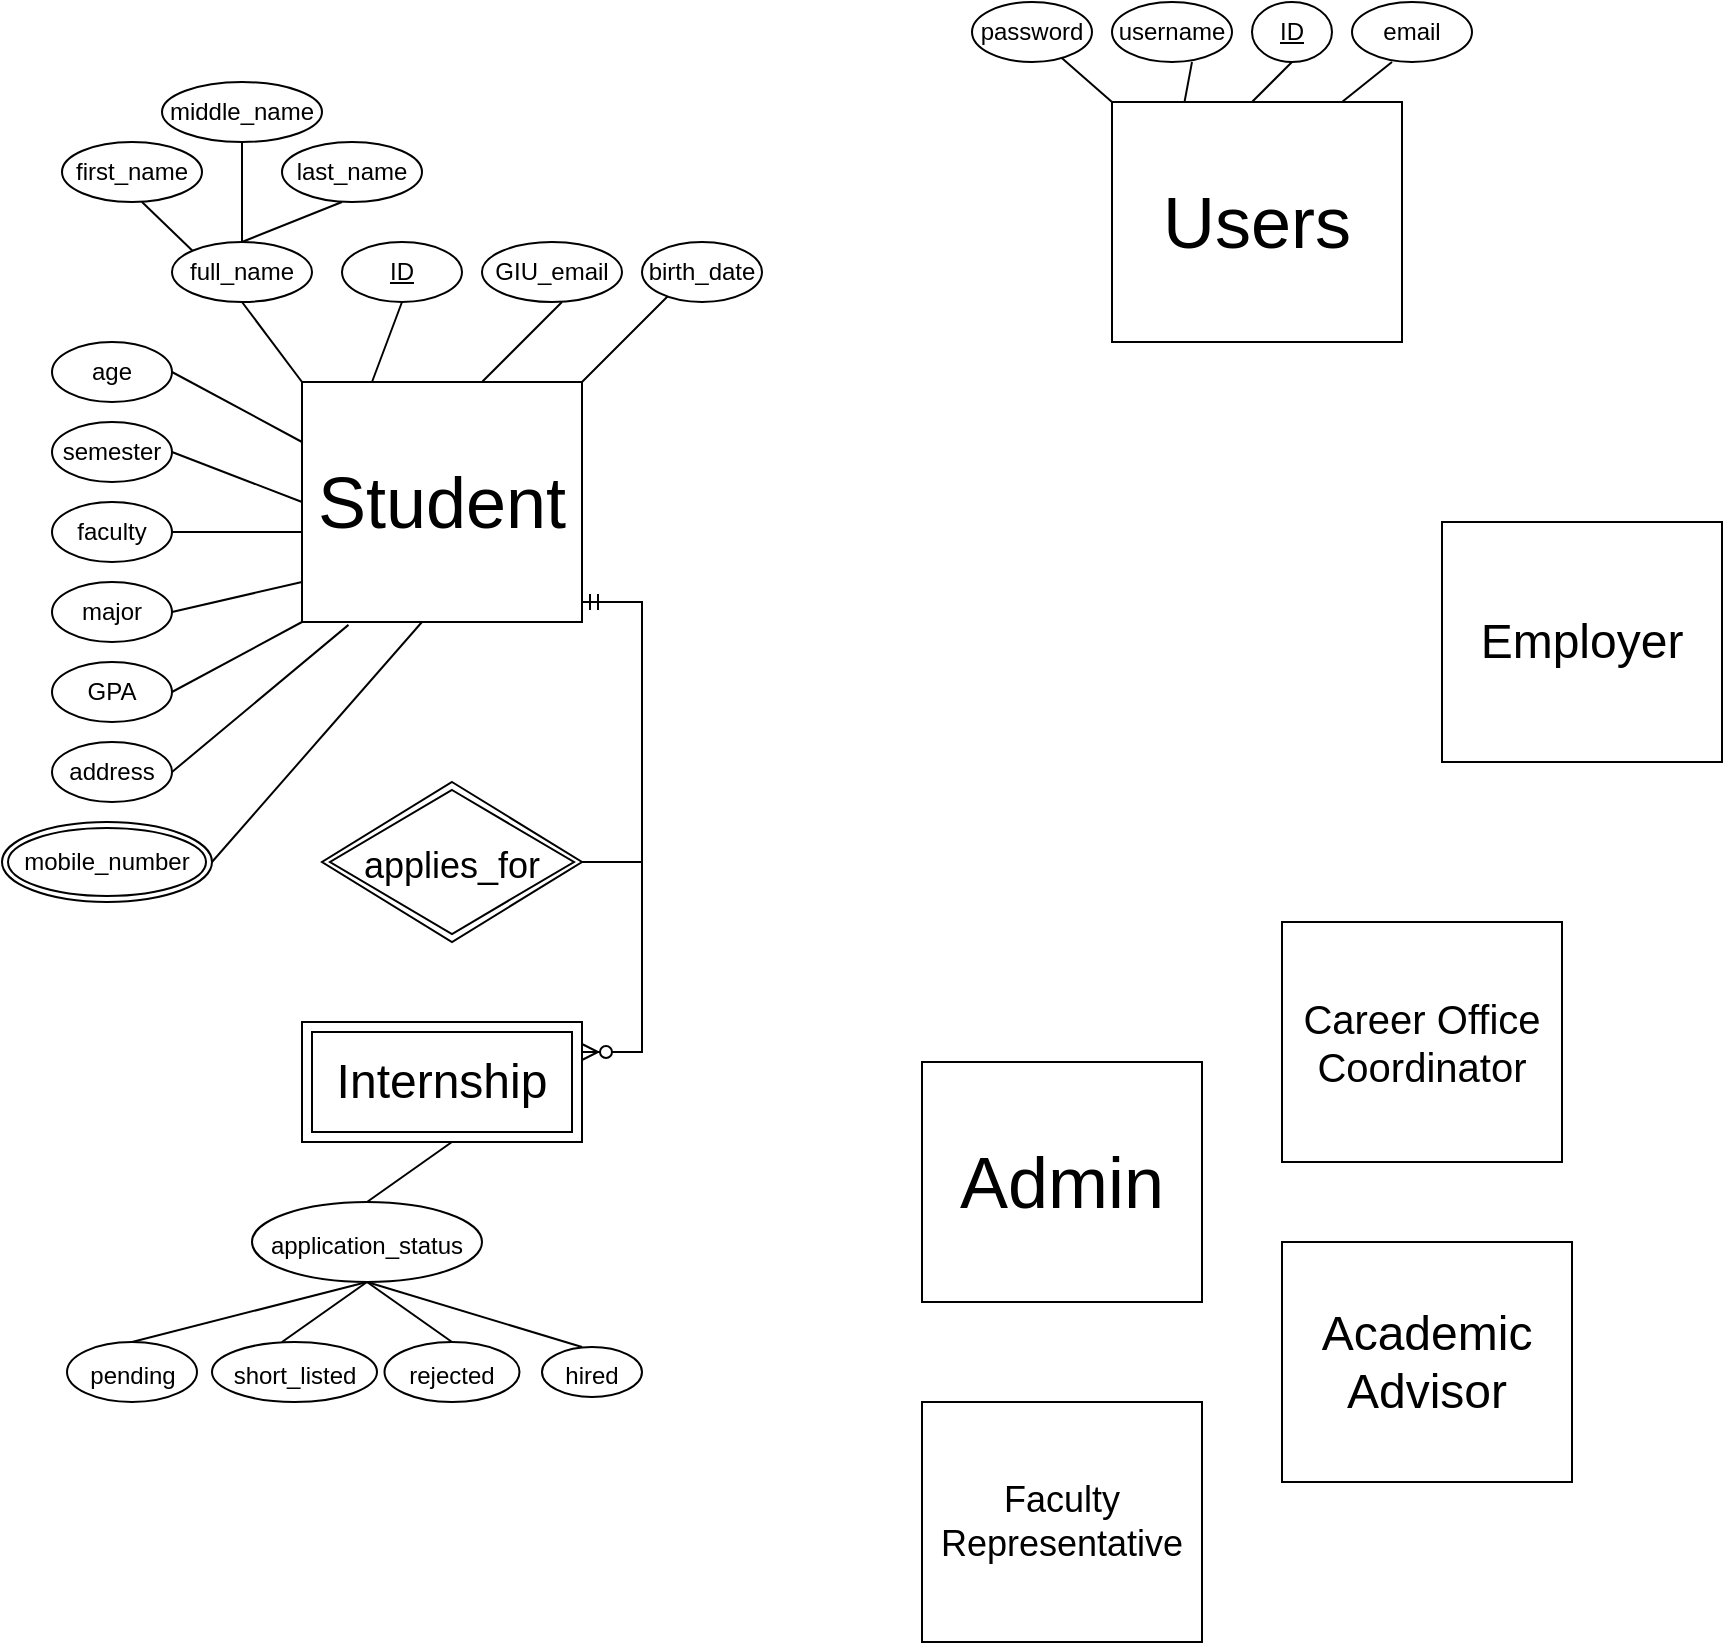 <mxfile version="15.6.8" type="github">
  <diagram id="BTSECrfvzCVwRJHnbUCh" name="Page-1">
    <mxGraphModel dx="1964" dy="484" grid="1" gridSize="10" guides="1" tooltips="1" connect="1" arrows="1" fold="1" page="1" pageScale="1" pageWidth="850" pageHeight="1100" math="0" shadow="0">
      <root>
        <mxCell id="0" />
        <mxCell id="1" parent="0" />
        <mxCell id="SrommGHa16pYw0LAVB4a-3" value="&lt;font style=&quot;font-size: 36px&quot;&gt;Student&lt;/font&gt;" style="rounded=0;whiteSpace=wrap;html=1;" vertex="1" parent="1">
          <mxGeometry x="-50" y="300" width="140" height="120" as="geometry" />
        </mxCell>
        <mxCell id="SrommGHa16pYw0LAVB4a-4" value="&lt;font style=&quot;font-size: 24px&quot;&gt;Employer&lt;/font&gt;" style="rounded=0;whiteSpace=wrap;html=1;" vertex="1" parent="1">
          <mxGeometry x="520" y="370" width="140" height="120" as="geometry" />
        </mxCell>
        <mxCell id="SrommGHa16pYw0LAVB4a-5" value="&lt;font style=&quot;font-size: 36px&quot;&gt;Admin&lt;/font&gt;" style="rounded=0;whiteSpace=wrap;html=1;" vertex="1" parent="1">
          <mxGeometry x="260" y="640" width="140" height="120" as="geometry" />
        </mxCell>
        <mxCell id="SrommGHa16pYw0LAVB4a-6" value="&lt;font style=&quot;font-size: 18px&quot;&gt;Faculty Representative&lt;/font&gt;" style="rounded=0;whiteSpace=wrap;html=1;" vertex="1" parent="1">
          <mxGeometry x="260" y="810" width="140" height="120" as="geometry" />
        </mxCell>
        <mxCell id="SrommGHa16pYw0LAVB4a-7" value="&lt;font style=&quot;font-size: 20px&quot;&gt;Career Office&lt;br&gt;Coordinator&lt;/font&gt;" style="rounded=0;whiteSpace=wrap;html=1;" vertex="1" parent="1">
          <mxGeometry x="440" y="570" width="140" height="120" as="geometry" />
        </mxCell>
        <mxCell id="SrommGHa16pYw0LAVB4a-8" value="&lt;font style=&quot;font-size: 24px&quot;&gt;Academic Advisor&lt;/font&gt;" style="rounded=0;whiteSpace=wrap;html=1;" vertex="1" parent="1">
          <mxGeometry x="440" y="730" width="145" height="120" as="geometry" />
        </mxCell>
        <mxCell id="SrommGHa16pYw0LAVB4a-27" value="&lt;font style=&quot;font-size: 36px&quot;&gt;Users&lt;/font&gt;" style="rounded=0;whiteSpace=wrap;html=1;" vertex="1" parent="1">
          <mxGeometry x="355" y="160" width="145" height="120" as="geometry" />
        </mxCell>
        <mxCell id="SrommGHa16pYw0LAVB4a-28" value="username" style="ellipse;whiteSpace=wrap;html=1;" vertex="1" parent="1">
          <mxGeometry x="355" y="110" width="60" height="30" as="geometry" />
        </mxCell>
        <mxCell id="SrommGHa16pYw0LAVB4a-29" value="password" style="ellipse;whiteSpace=wrap;html=1;" vertex="1" parent="1">
          <mxGeometry x="285" y="110" width="60" height="30" as="geometry" />
        </mxCell>
        <mxCell id="SrommGHa16pYw0LAVB4a-30" value="&lt;u&gt;ID&lt;/u&gt;" style="ellipse;whiteSpace=wrap;html=1;" vertex="1" parent="1">
          <mxGeometry x="425" y="110" width="40" height="30" as="geometry" />
        </mxCell>
        <mxCell id="SrommGHa16pYw0LAVB4a-31" value="email" style="ellipse;whiteSpace=wrap;html=1;" vertex="1" parent="1">
          <mxGeometry x="475" y="110" width="60" height="30" as="geometry" />
        </mxCell>
        <mxCell id="SrommGHa16pYw0LAVB4a-32" value="" style="endArrow=none;html=1;rounded=0;" edge="1" parent="1">
          <mxGeometry width="50" height="50" relative="1" as="geometry">
            <mxPoint x="470" y="160" as="sourcePoint" />
            <mxPoint x="495" y="140" as="targetPoint" />
          </mxGeometry>
        </mxCell>
        <mxCell id="SrommGHa16pYw0LAVB4a-33" value="" style="endArrow=none;html=1;rounded=0;" edge="1" parent="1">
          <mxGeometry width="50" height="50" relative="1" as="geometry">
            <mxPoint x="425" y="160" as="sourcePoint" />
            <mxPoint x="445" y="140" as="targetPoint" />
          </mxGeometry>
        </mxCell>
        <mxCell id="SrommGHa16pYw0LAVB4a-34" value="" style="endArrow=none;html=1;rounded=0;exitX=0.25;exitY=0;exitDx=0;exitDy=0;" edge="1" source="SrommGHa16pYw0LAVB4a-27" parent="1">
          <mxGeometry width="50" height="50" relative="1" as="geometry">
            <mxPoint x="335" y="180" as="sourcePoint" />
            <mxPoint x="395" y="140" as="targetPoint" />
          </mxGeometry>
        </mxCell>
        <mxCell id="SrommGHa16pYw0LAVB4a-35" value="" style="endArrow=none;html=1;rounded=0;exitX=0;exitY=0;exitDx=0;exitDy=0;" edge="1" source="SrommGHa16pYw0LAVB4a-27" target="SrommGHa16pYw0LAVB4a-29" parent="1">
          <mxGeometry width="50" height="50" relative="1" as="geometry">
            <mxPoint x="515" y="210" as="sourcePoint" />
            <mxPoint x="545" y="170" as="targetPoint" />
          </mxGeometry>
        </mxCell>
        <mxCell id="SrommGHa16pYw0LAVB4a-36" value="" style="endArrow=none;html=1;rounded=0;" edge="1" parent="1">
          <mxGeometry width="50" height="50" relative="1" as="geometry">
            <mxPoint x="90" y="300" as="sourcePoint" />
            <mxPoint x="140" y="250" as="targetPoint" />
          </mxGeometry>
        </mxCell>
        <mxCell id="SrommGHa16pYw0LAVB4a-37" value="full_name" style="ellipse;whiteSpace=wrap;html=1;" vertex="1" parent="1">
          <mxGeometry x="-115" y="230" width="70" height="30" as="geometry" />
        </mxCell>
        <mxCell id="SrommGHa16pYw0LAVB4a-39" value="first_name" style="ellipse;whiteSpace=wrap;html=1;" vertex="1" parent="1">
          <mxGeometry x="-170" y="180" width="70" height="30" as="geometry" />
        </mxCell>
        <mxCell id="SrommGHa16pYw0LAVB4a-40" value="middle_name" style="ellipse;whiteSpace=wrap;html=1;" vertex="1" parent="1">
          <mxGeometry x="-120" y="150" width="80" height="30" as="geometry" />
        </mxCell>
        <mxCell id="SrommGHa16pYw0LAVB4a-43" value="last_name" style="ellipse;whiteSpace=wrap;html=1;" vertex="1" parent="1">
          <mxGeometry x="-60" y="180" width="70" height="30" as="geometry" />
        </mxCell>
        <mxCell id="SrommGHa16pYw0LAVB4a-44" value="&lt;u&gt;ID&lt;/u&gt;" style="ellipse;whiteSpace=wrap;html=1;" vertex="1" parent="1">
          <mxGeometry x="-30" y="230" width="60" height="30" as="geometry" />
        </mxCell>
        <mxCell id="SrommGHa16pYw0LAVB4a-45" value="GIU_email" style="ellipse;whiteSpace=wrap;html=1;" vertex="1" parent="1">
          <mxGeometry x="40" y="230" width="70" height="30" as="geometry" />
        </mxCell>
        <mxCell id="SrommGHa16pYw0LAVB4a-51" value="birth_date" style="ellipse;whiteSpace=wrap;html=1;" vertex="1" parent="1">
          <mxGeometry x="120" y="230" width="60" height="30" as="geometry" />
        </mxCell>
        <mxCell id="SrommGHa16pYw0LAVB4a-52" value="age" style="ellipse;whiteSpace=wrap;html=1;" vertex="1" parent="1">
          <mxGeometry x="-175" y="280" width="60" height="30" as="geometry" />
        </mxCell>
        <mxCell id="SrommGHa16pYw0LAVB4a-53" value="semester" style="ellipse;whiteSpace=wrap;html=1;" vertex="1" parent="1">
          <mxGeometry x="-175" y="320" width="60" height="30" as="geometry" />
        </mxCell>
        <mxCell id="SrommGHa16pYw0LAVB4a-54" value="faculty" style="ellipse;whiteSpace=wrap;html=1;" vertex="1" parent="1">
          <mxGeometry x="-175" y="360" width="60" height="30" as="geometry" />
        </mxCell>
        <mxCell id="SrommGHa16pYw0LAVB4a-55" value="major" style="ellipse;whiteSpace=wrap;html=1;" vertex="1" parent="1">
          <mxGeometry x="-175" y="400" width="60" height="30" as="geometry" />
        </mxCell>
        <mxCell id="SrommGHa16pYw0LAVB4a-56" value="GPA" style="ellipse;whiteSpace=wrap;html=1;" vertex="1" parent="1">
          <mxGeometry x="-175" y="440" width="60" height="30" as="geometry" />
        </mxCell>
        <mxCell id="SrommGHa16pYw0LAVB4a-57" value="address" style="ellipse;whiteSpace=wrap;html=1;" vertex="1" parent="1">
          <mxGeometry x="-175" y="480" width="60" height="30" as="geometry" />
        </mxCell>
        <mxCell id="SrommGHa16pYw0LAVB4a-59" value="" style="endArrow=none;html=1;rounded=0;" edge="1" parent="1">
          <mxGeometry width="50" height="50" relative="1" as="geometry">
            <mxPoint x="40" y="300" as="sourcePoint" />
            <mxPoint x="80" y="260" as="targetPoint" />
          </mxGeometry>
        </mxCell>
        <mxCell id="SrommGHa16pYw0LAVB4a-61" value="" style="endArrow=none;html=1;rounded=0;exitX=0.25;exitY=0;exitDx=0;exitDy=0;entryX=0.5;entryY=1;entryDx=0;entryDy=0;" edge="1" parent="1" source="SrommGHa16pYw0LAVB4a-3" target="SrommGHa16pYw0LAVB4a-44">
          <mxGeometry width="50" height="50" relative="1" as="geometry">
            <mxPoint x="-40" y="310" as="sourcePoint" />
            <mxPoint y="270" as="targetPoint" />
          </mxGeometry>
        </mxCell>
        <mxCell id="SrommGHa16pYw0LAVB4a-62" value="" style="endArrow=none;html=1;rounded=0;exitX=0;exitY=0;exitDx=0;exitDy=0;entryX=0.5;entryY=1;entryDx=0;entryDy=0;" edge="1" parent="1" source="SrommGHa16pYw0LAVB4a-3" target="SrommGHa16pYw0LAVB4a-37">
          <mxGeometry width="50" height="50" relative="1" as="geometry">
            <mxPoint x="-105" y="300" as="sourcePoint" />
            <mxPoint x="-55" y="250" as="targetPoint" />
          </mxGeometry>
        </mxCell>
        <mxCell id="SrommGHa16pYw0LAVB4a-63" value="" style="endArrow=none;html=1;rounded=0;exitX=0.5;exitY=0;exitDx=0;exitDy=0;" edge="1" parent="1" source="SrommGHa16pYw0LAVB4a-37">
          <mxGeometry width="50" height="50" relative="1" as="geometry">
            <mxPoint x="-80" y="260" as="sourcePoint" />
            <mxPoint x="-30" y="210" as="targetPoint" />
          </mxGeometry>
        </mxCell>
        <mxCell id="SrommGHa16pYw0LAVB4a-64" value="" style="endArrow=none;html=1;rounded=0;exitX=0.5;exitY=0;exitDx=0;exitDy=0;entryX=0.5;entryY=1;entryDx=0;entryDy=0;" edge="1" parent="1" source="SrommGHa16pYw0LAVB4a-37" target="SrommGHa16pYw0LAVB4a-40">
          <mxGeometry width="50" height="50" relative="1" as="geometry">
            <mxPoint x="-120" y="230" as="sourcePoint" />
            <mxPoint x="-70" y="180" as="targetPoint" />
          </mxGeometry>
        </mxCell>
        <mxCell id="SrommGHa16pYw0LAVB4a-65" value="" style="endArrow=none;html=1;rounded=0;exitX=0;exitY=0;exitDx=0;exitDy=0;" edge="1" parent="1" source="SrommGHa16pYw0LAVB4a-37">
          <mxGeometry width="50" height="50" relative="1" as="geometry">
            <mxPoint x="-180" y="260" as="sourcePoint" />
            <mxPoint x="-130" y="210" as="targetPoint" />
          </mxGeometry>
        </mxCell>
        <mxCell id="SrommGHa16pYw0LAVB4a-68" value="mobile_number" style="ellipse;shape=doubleEllipse;margin=3;whiteSpace=wrap;html=1;align=center;fontSize=12;" vertex="1" parent="1">
          <mxGeometry x="-200" y="520" width="105" height="40" as="geometry" />
        </mxCell>
        <mxCell id="SrommGHa16pYw0LAVB4a-69" value="" style="endArrow=none;html=1;rounded=0;fontSize=12;entryX=0;entryY=0.25;entryDx=0;entryDy=0;exitX=1;exitY=0.5;exitDx=0;exitDy=0;" edge="1" parent="1" source="SrommGHa16pYw0LAVB4a-52" target="SrommGHa16pYw0LAVB4a-3">
          <mxGeometry relative="1" as="geometry">
            <mxPoint x="-130" y="310" as="sourcePoint" />
            <mxPoint x="30" y="310" as="targetPoint" />
          </mxGeometry>
        </mxCell>
        <mxCell id="SrommGHa16pYw0LAVB4a-70" value="" style="endArrow=none;html=1;rounded=0;fontSize=12;entryX=0;entryY=0.5;entryDx=0;entryDy=0;exitX=1;exitY=0.5;exitDx=0;exitDy=0;" edge="1" parent="1" source="SrommGHa16pYw0LAVB4a-53" target="SrommGHa16pYw0LAVB4a-3">
          <mxGeometry relative="1" as="geometry">
            <mxPoint x="-105" y="305" as="sourcePoint" />
            <mxPoint x="-40" y="370" as="targetPoint" />
          </mxGeometry>
        </mxCell>
        <mxCell id="SrommGHa16pYw0LAVB4a-71" value="" style="endArrow=none;html=1;rounded=0;fontSize=12;exitX=1;exitY=0.5;exitDx=0;exitDy=0;" edge="1" parent="1" source="SrommGHa16pYw0LAVB4a-54">
          <mxGeometry relative="1" as="geometry">
            <mxPoint x="-95" y="315" as="sourcePoint" />
            <mxPoint x="-50" y="375" as="targetPoint" />
          </mxGeometry>
        </mxCell>
        <mxCell id="SrommGHa16pYw0LAVB4a-72" value="" style="endArrow=none;html=1;rounded=0;fontSize=12;exitX=1;exitY=0.5;exitDx=0;exitDy=0;" edge="1" parent="1" source="SrommGHa16pYw0LAVB4a-55">
          <mxGeometry relative="1" as="geometry">
            <mxPoint x="-85" y="325" as="sourcePoint" />
            <mxPoint x="-50" y="400" as="targetPoint" />
          </mxGeometry>
        </mxCell>
        <mxCell id="SrommGHa16pYw0LAVB4a-73" value="" style="endArrow=none;html=1;rounded=0;fontSize=12;exitX=1;exitY=0.5;exitDx=0;exitDy=0;" edge="1" parent="1" source="SrommGHa16pYw0LAVB4a-56">
          <mxGeometry relative="1" as="geometry">
            <mxPoint x="-75" y="335" as="sourcePoint" />
            <mxPoint x="-50" y="420" as="targetPoint" />
          </mxGeometry>
        </mxCell>
        <mxCell id="SrommGHa16pYw0LAVB4a-74" value="" style="endArrow=none;html=1;rounded=0;fontSize=12;entryX=0.166;entryY=1.012;entryDx=0;entryDy=0;exitX=1;exitY=0.5;exitDx=0;exitDy=0;entryPerimeter=0;" edge="1" parent="1" source="SrommGHa16pYw0LAVB4a-57" target="SrommGHa16pYw0LAVB4a-3">
          <mxGeometry relative="1" as="geometry">
            <mxPoint x="-65" y="345" as="sourcePoint" />
            <mxPoint y="410" as="targetPoint" />
          </mxGeometry>
        </mxCell>
        <mxCell id="SrommGHa16pYw0LAVB4a-75" value="" style="endArrow=none;html=1;rounded=0;fontSize=12;entryX=0;entryY=0.5;entryDx=0;entryDy=0;exitX=1;exitY=0.5;exitDx=0;exitDy=0;" edge="1" parent="1" source="SrommGHa16pYw0LAVB4a-68">
          <mxGeometry relative="1" as="geometry">
            <mxPoint x="-55" y="355" as="sourcePoint" />
            <mxPoint x="10" y="420" as="targetPoint" />
          </mxGeometry>
        </mxCell>
        <mxCell id="SrommGHa16pYw0LAVB4a-77" value="Internship" style="shape=ext;margin=3;double=1;whiteSpace=wrap;html=1;align=center;fontSize=24;" vertex="1" parent="1">
          <mxGeometry x="-50" y="620" width="140" height="60" as="geometry" />
        </mxCell>
        <mxCell id="SrommGHa16pYw0LAVB4a-83" value="" style="edgeStyle=entityRelationEdgeStyle;fontSize=12;html=1;endArrow=ERzeroToMany;startArrow=none;rounded=0;entryX=1;entryY=0.25;entryDx=0;entryDy=0;" edge="1" parent="1" source="SrommGHa16pYw0LAVB4a-78" target="SrommGHa16pYw0LAVB4a-77">
          <mxGeometry width="100" height="100" relative="1" as="geometry">
            <mxPoint x="90" y="410" as="sourcePoint" />
            <mxPoint x="190" y="310" as="targetPoint" />
          </mxGeometry>
        </mxCell>
        <mxCell id="SrommGHa16pYw0LAVB4a-78" value="&lt;font style=&quot;font-size: 18px&quot;&gt;applies_for&lt;/font&gt;" style="shape=rhombus;double=1;perimeter=rhombusPerimeter;whiteSpace=wrap;html=1;align=center;fontSize=24;" vertex="1" parent="1">
          <mxGeometry x="-40" y="500" width="130" height="80" as="geometry" />
        </mxCell>
        <mxCell id="SrommGHa16pYw0LAVB4a-84" value="" style="edgeStyle=entityRelationEdgeStyle;fontSize=12;html=1;endArrow=none;startArrow=ERmandOne;rounded=0;entryX=1;entryY=0.5;entryDx=0;entryDy=0;" edge="1" parent="1" target="SrommGHa16pYw0LAVB4a-78">
          <mxGeometry width="100" height="100" relative="1" as="geometry">
            <mxPoint x="90" y="410" as="sourcePoint" />
            <mxPoint x="90" y="700" as="targetPoint" />
          </mxGeometry>
        </mxCell>
        <mxCell id="SrommGHa16pYw0LAVB4a-85" value="&lt;font style=&quot;font-size: 12px&quot;&gt;application_status&lt;/font&gt;" style="ellipse;whiteSpace=wrap;html=1;align=center;fontSize=18;" vertex="1" parent="1">
          <mxGeometry x="-75" y="710" width="115" height="40" as="geometry" />
        </mxCell>
        <mxCell id="SrommGHa16pYw0LAVB4a-86" value="&lt;font style=&quot;font-size: 12px&quot;&gt;pending&lt;/font&gt;" style="ellipse;whiteSpace=wrap;html=1;align=center;fontSize=18;" vertex="1" parent="1">
          <mxGeometry x="-167.5" y="780" width="65" height="30" as="geometry" />
        </mxCell>
        <mxCell id="SrommGHa16pYw0LAVB4a-87" value="&lt;font style=&quot;font-size: 12px&quot;&gt;short_listed&lt;/font&gt;" style="ellipse;whiteSpace=wrap;html=1;align=center;fontSize=18;" vertex="1" parent="1">
          <mxGeometry x="-95" y="780" width="82.5" height="30" as="geometry" />
        </mxCell>
        <mxCell id="SrommGHa16pYw0LAVB4a-88" value="&lt;font style=&quot;font-size: 12px&quot;&gt;rejected&lt;/font&gt;" style="ellipse;whiteSpace=wrap;html=1;align=center;fontSize=18;" vertex="1" parent="1">
          <mxGeometry x="-8.75" y="780" width="67.5" height="30" as="geometry" />
        </mxCell>
        <mxCell id="SrommGHa16pYw0LAVB4a-89" value="&lt;font style=&quot;font-size: 12px&quot;&gt;hired&lt;/font&gt;" style="ellipse;whiteSpace=wrap;html=1;align=center;fontSize=18;" vertex="1" parent="1">
          <mxGeometry x="70" y="782.5" width="50" height="25" as="geometry" />
        </mxCell>
        <mxCell id="SrommGHa16pYw0LAVB4a-91" value="" style="endArrow=none;html=1;rounded=0;fontSize=12;exitX=0.5;exitY=0;exitDx=0;exitDy=0;entryX=0.5;entryY=1;entryDx=0;entryDy=0;" edge="1" parent="1" source="SrommGHa16pYw0LAVB4a-86" target="SrommGHa16pYw0LAVB4a-85">
          <mxGeometry relative="1" as="geometry">
            <mxPoint x="-200" y="750" as="sourcePoint" />
            <mxPoint x="-40" y="750" as="targetPoint" />
          </mxGeometry>
        </mxCell>
        <mxCell id="SrommGHa16pYw0LAVB4a-92" value="" style="endArrow=none;html=1;rounded=0;fontSize=12;exitX=0.5;exitY=0;exitDx=0;exitDy=0;entryX=0.5;entryY=1;entryDx=0;entryDy=0;" edge="1" parent="1" target="SrommGHa16pYw0LAVB4a-85">
          <mxGeometry relative="1" as="geometry">
            <mxPoint x="-60.0" y="780" as="sourcePoint" />
            <mxPoint x="24.955" y="750" as="targetPoint" />
          </mxGeometry>
        </mxCell>
        <mxCell id="SrommGHa16pYw0LAVB4a-93" value="" style="endArrow=none;html=1;rounded=0;fontSize=12;exitX=0.5;exitY=0;exitDx=0;exitDy=0;entryX=0.5;entryY=1;entryDx=0;entryDy=0;" edge="1" parent="1" source="SrommGHa16pYw0LAVB4a-88" target="SrommGHa16pYw0LAVB4a-85">
          <mxGeometry relative="1" as="geometry">
            <mxPoint x="-67.48" y="780" as="sourcePoint" />
            <mxPoint x="17.475" y="750" as="targetPoint" />
          </mxGeometry>
        </mxCell>
        <mxCell id="SrommGHa16pYw0LAVB4a-94" value="" style="endArrow=none;html=1;rounded=0;fontSize=12;exitX=0.5;exitY=1;exitDx=0;exitDy=0;entryX=0.217;entryY=1;entryDx=0;entryDy=0;entryPerimeter=0;" edge="1" parent="1" source="SrommGHa16pYw0LAVB4a-85">
          <mxGeometry relative="1" as="geometry">
            <mxPoint x="5.05" y="812.5" as="sourcePoint" />
            <mxPoint x="90.005" y="782.5" as="targetPoint" />
          </mxGeometry>
        </mxCell>
        <mxCell id="SrommGHa16pYw0LAVB4a-95" value="" style="endArrow=none;html=1;rounded=0;fontSize=12;exitX=0.5;exitY=0;exitDx=0;exitDy=0;entryX=0.217;entryY=1;entryDx=0;entryDy=0;entryPerimeter=0;" edge="1" parent="1" source="SrommGHa16pYw0LAVB4a-85">
          <mxGeometry relative="1" as="geometry">
            <mxPoint x="-60.0" y="710" as="sourcePoint" />
            <mxPoint x="24.955" y="680" as="targetPoint" />
          </mxGeometry>
        </mxCell>
      </root>
    </mxGraphModel>
  </diagram>
</mxfile>
